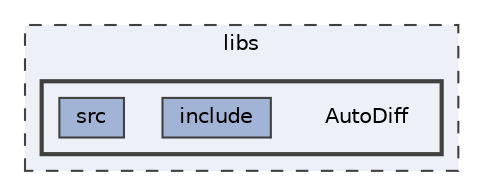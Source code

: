 digraph "libs/AutoDiff"
{
 // LATEX_PDF_SIZE
  bgcolor="transparent";
  edge [fontname=Helvetica,fontsize=10,labelfontname=Helvetica,labelfontsize=10];
  node [fontname=Helvetica,fontsize=10,shape=box,height=0.2,width=0.4];
  compound=true
  subgraph clusterdir_6719ab1f1f7655efc2fa43f7eb574fd1 {
    graph [ bgcolor="#edf0f7", pencolor="grey25", label="libs", fontname=Helvetica,fontsize=10 style="filled,dashed", URL="dir_6719ab1f1f7655efc2fa43f7eb574fd1.html",tooltip=""]
  subgraph clusterdir_a4420808da2ac41a09ab53507cacbcf5 {
    graph [ bgcolor="#edf0f7", pencolor="grey25", label="", fontname=Helvetica,fontsize=10 style="filled,bold", URL="dir_a4420808da2ac41a09ab53507cacbcf5.html",tooltip=""]
    dir_a4420808da2ac41a09ab53507cacbcf5 [shape=plaintext, label="AutoDiff"];
  dir_f75c1225ee91230d02fc112195086b5d [label="include", fillcolor="#a2b4d6", color="grey25", style="filled", URL="dir_f75c1225ee91230d02fc112195086b5d.html",tooltip=""];
  dir_db63a71842cb588e7e2175eda2624a3a [label="src", fillcolor="#a2b4d6", color="grey25", style="filled", URL="dir_db63a71842cb588e7e2175eda2624a3a.html",tooltip=""];
  }
  }
}
